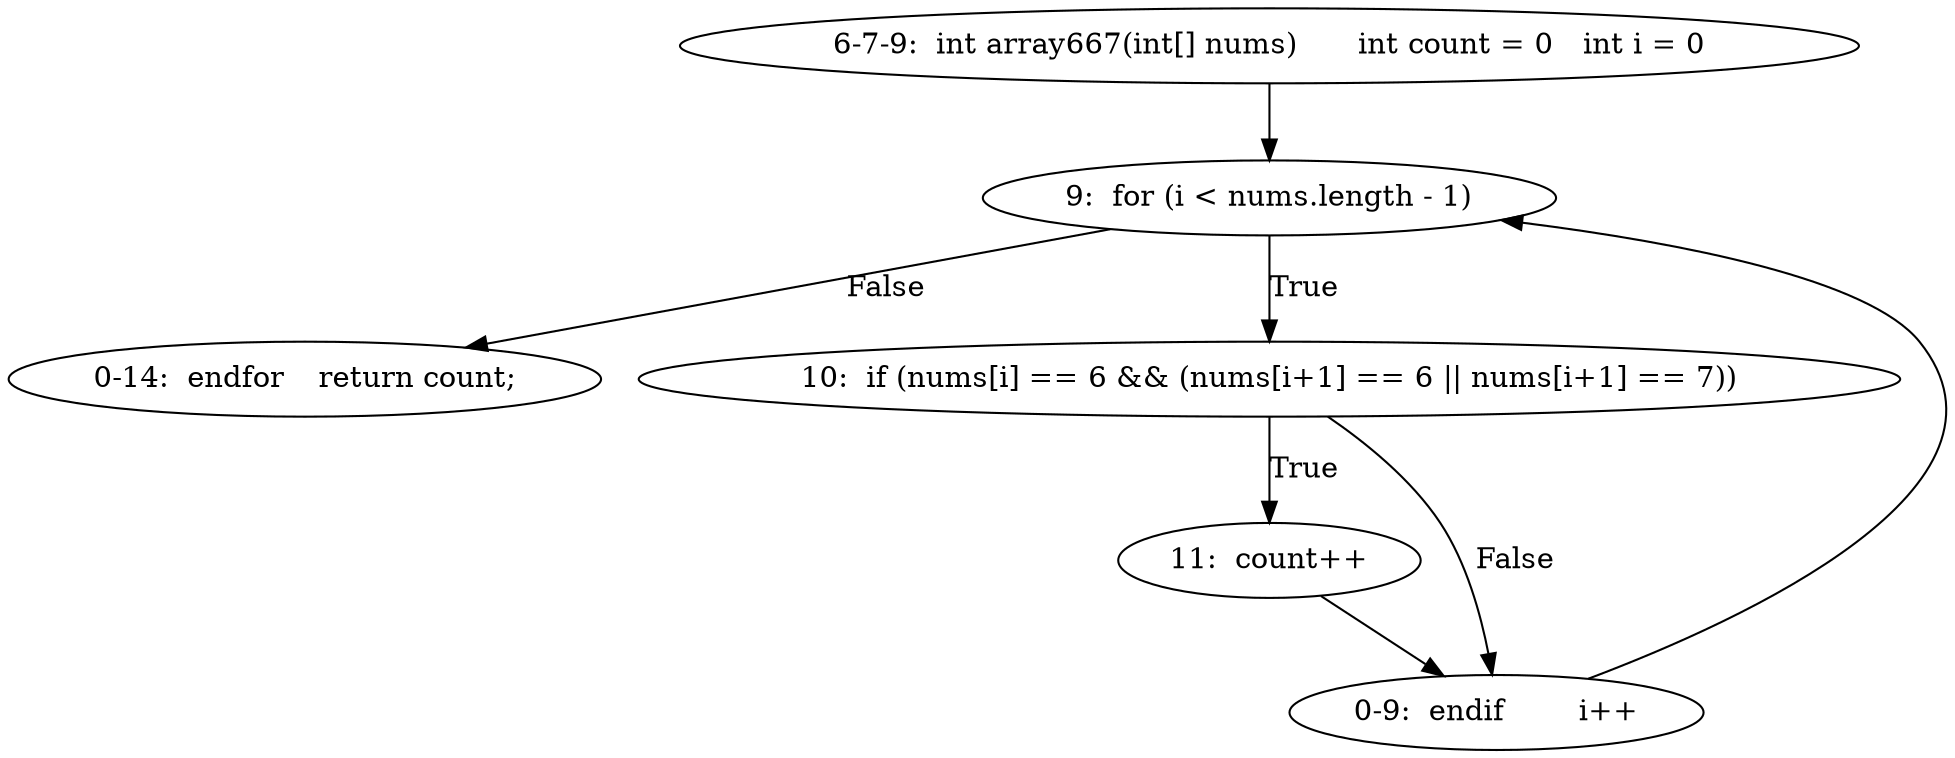 digraph result_test { 
// graph-vertices
  a2  [label="6-7-9:  int array667(int[] nums)	int count = 0	int i = 0"]; 
  3  [label="9:  for (i < nums.length - 1)"]; 
  a3  [label="0-14:  endfor	return count;"]; 
  6  [label="10:  if (nums[i] == 6 && (nums[i+1] == 6 || nums[i+1] == 7))"]; 
  7  [label="11:  count++"]; 
  a4  [label="0-9:  endif	i++"]; 
// graph-edges
  a2 -> 3;
  3 -> a3  [label="False"]; 
  3 -> 6  [label="True"]; 
  6 -> 7  [label="True"]; 
  7 -> a4;
  6 -> a4  [label="False"]; 
  a4 -> 3;
}